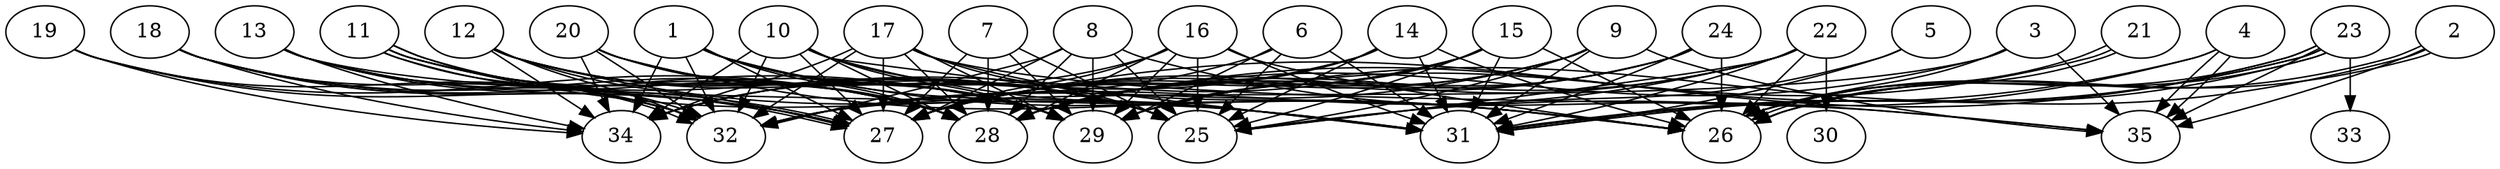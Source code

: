 // DAG automatically generated by daggen at Thu Oct  3 14:05:38 2019
// ./daggen --dot -n 35 --ccr 0.5 --fat 0.9 --regular 0.9 --density 0.9 --mindata 5242880 --maxdata 52428800 
digraph G {
  1 [size="104146944", alpha="0.16", expect_size="52073472"] 
  1 -> 25 [size ="52073472"]
  1 -> 26 [size ="52073472"]
  1 -> 27 [size ="52073472"]
  1 -> 28 [size ="52073472"]
  1 -> 29 [size ="52073472"]
  1 -> 31 [size ="52073472"]
  1 -> 32 [size ="52073472"]
  1 -> 34 [size ="52073472"]
  2 [size="21391360", alpha="0.15", expect_size="10695680"] 
  2 -> 26 [size ="10695680"]
  2 -> 26 [size ="10695680"]
  2 -> 31 [size ="10695680"]
  2 -> 35 [size ="10695680"]
  3 [size="41187328", alpha="0.17", expect_size="20593664"] 
  3 -> 26 [size ="20593664"]
  3 -> 28 [size ="20593664"]
  3 -> 32 [size ="20593664"]
  3 -> 35 [size ="20593664"]
  4 [size="18855936", alpha="0.15", expect_size="9427968"] 
  4 -> 25 [size ="9427968"]
  4 -> 28 [size ="9427968"]
  4 -> 35 [size ="9427968"]
  4 -> 35 [size ="9427968"]
  5 [size="83732480", alpha="0.10", expect_size="41866240"] 
  5 -> 25 [size ="41866240"]
  5 -> 31 [size ="41866240"]
  6 [size="78753792", alpha="0.03", expect_size="39376896"] 
  6 -> 25 [size ="39376896"]
  6 -> 29 [size ="39376896"]
  6 -> 31 [size ="39376896"]
  6 -> 32 [size ="39376896"]
  7 [size="33150976", alpha="0.19", expect_size="16575488"] 
  7 -> 25 [size ="16575488"]
  7 -> 27 [size ="16575488"]
  7 -> 28 [size ="16575488"]
  7 -> 29 [size ="16575488"]
  8 [size="14725120", alpha="0.09", expect_size="7362560"] 
  8 -> 25 [size ="7362560"]
  8 -> 27 [size ="7362560"]
  8 -> 28 [size ="7362560"]
  8 -> 29 [size ="7362560"]
  8 -> 32 [size ="7362560"]
  8 -> 35 [size ="7362560"]
  9 [size="103882752", alpha="0.04", expect_size="51941376"] 
  9 -> 25 [size ="51941376"]
  9 -> 27 [size ="51941376"]
  9 -> 28 [size ="51941376"]
  9 -> 31 [size ="51941376"]
  9 -> 32 [size ="51941376"]
  9 -> 35 [size ="51941376"]
  10 [size="61552640", alpha="0.17", expect_size="30776320"] 
  10 -> 25 [size ="30776320"]
  10 -> 26 [size ="30776320"]
  10 -> 27 [size ="30776320"]
  10 -> 28 [size ="30776320"]
  10 -> 29 [size ="30776320"]
  10 -> 31 [size ="30776320"]
  10 -> 32 [size ="30776320"]
  10 -> 34 [size ="30776320"]
  11 [size="97966080", alpha="0.06", expect_size="48983040"] 
  11 -> 25 [size ="48983040"]
  11 -> 27 [size ="48983040"]
  11 -> 27 [size ="48983040"]
  11 -> 28 [size ="48983040"]
  11 -> 31 [size ="48983040"]
  11 -> 32 [size ="48983040"]
  11 -> 32 [size ="48983040"]
  12 [size="77209600", alpha="0.05", expect_size="38604800"] 
  12 -> 25 [size ="38604800"]
  12 -> 27 [size ="38604800"]
  12 -> 28 [size ="38604800"]
  12 -> 29 [size ="38604800"]
  12 -> 31 [size ="38604800"]
  12 -> 32 [size ="38604800"]
  12 -> 34 [size ="38604800"]
  13 [size="51757056", alpha="0.20", expect_size="25878528"] 
  13 -> 27 [size ="25878528"]
  13 -> 28 [size ="25878528"]
  13 -> 29 [size ="25878528"]
  13 -> 31 [size ="25878528"]
  13 -> 32 [size ="25878528"]
  13 -> 34 [size ="25878528"]
  14 [size="37111808", alpha="0.06", expect_size="18555904"] 
  14 -> 25 [size ="18555904"]
  14 -> 26 [size ="18555904"]
  14 -> 27 [size ="18555904"]
  14 -> 28 [size ="18555904"]
  14 -> 31 [size ="18555904"]
  14 -> 34 [size ="18555904"]
  15 [size="13772800", alpha="0.06", expect_size="6886400"] 
  15 -> 25 [size ="6886400"]
  15 -> 26 [size ="6886400"]
  15 -> 27 [size ="6886400"]
  15 -> 29 [size ="6886400"]
  15 -> 31 [size ="6886400"]
  15 -> 34 [size ="6886400"]
  16 [size="58931200", alpha="0.18", expect_size="29465600"] 
  16 -> 25 [size ="29465600"]
  16 -> 26 [size ="29465600"]
  16 -> 27 [size ="29465600"]
  16 -> 28 [size ="29465600"]
  16 -> 29 [size ="29465600"]
  16 -> 31 [size ="29465600"]
  16 -> 34 [size ="29465600"]
  17 [size="71788544", alpha="0.14", expect_size="35894272"] 
  17 -> 25 [size ="35894272"]
  17 -> 26 [size ="35894272"]
  17 -> 27 [size ="35894272"]
  17 -> 28 [size ="35894272"]
  17 -> 29 [size ="35894272"]
  17 -> 32 [size ="35894272"]
  17 -> 34 [size ="35894272"]
  17 -> 35 [size ="35894272"]
  18 [size="67385344", alpha="0.17", expect_size="33692672"] 
  18 -> 27 [size ="33692672"]
  18 -> 28 [size ="33692672"]
  18 -> 29 [size ="33692672"]
  18 -> 32 [size ="33692672"]
  18 -> 34 [size ="33692672"]
  19 [size="14829568", alpha="0.04", expect_size="7414784"] 
  19 -> 27 [size ="7414784"]
  19 -> 28 [size ="7414784"]
  19 -> 32 [size ="7414784"]
  19 -> 34 [size ="7414784"]
  20 [size="34353152", alpha="0.13", expect_size="17176576"] 
  20 -> 25 [size ="17176576"]
  20 -> 26 [size ="17176576"]
  20 -> 28 [size ="17176576"]
  20 -> 29 [size ="17176576"]
  20 -> 32 [size ="17176576"]
  20 -> 34 [size ="17176576"]
  21 [size="20299776", alpha="0.01", expect_size="10149888"] 
  21 -> 26 [size ="10149888"]
  21 -> 26 [size ="10149888"]
  21 -> 29 [size ="10149888"]
  22 [size="50030592", alpha="0.12", expect_size="25015296"] 
  22 -> 25 [size ="25015296"]
  22 -> 26 [size ="25015296"]
  22 -> 27 [size ="25015296"]
  22 -> 28 [size ="25015296"]
  22 -> 30 [size ="25015296"]
  22 -> 31 [size ="25015296"]
  22 -> 32 [size ="25015296"]
  23 [size="72818688", alpha="0.09", expect_size="36409344"] 
  23 -> 26 [size ="36409344"]
  23 -> 26 [size ="36409344"]
  23 -> 27 [size ="36409344"]
  23 -> 29 [size ="36409344"]
  23 -> 31 [size ="36409344"]
  23 -> 31 [size ="36409344"]
  23 -> 33 [size ="36409344"]
  23 -> 35 [size ="36409344"]
  24 [size="71665664", alpha="0.08", expect_size="35832832"] 
  24 -> 26 [size ="35832832"]
  24 -> 27 [size ="35832832"]
  24 -> 28 [size ="35832832"]
  24 -> 29 [size ="35832832"]
  24 -> 31 [size ="35832832"]
  25 [size="99033088", alpha="0.02", expect_size="49516544"] 
  26 [size="31766528", alpha="0.11", expect_size="15883264"] 
  27 [size="22906880", alpha="0.05", expect_size="11453440"] 
  28 [size="90646528", alpha="0.19", expect_size="45323264"] 
  29 [size="75976704", alpha="0.14", expect_size="37988352"] 
  30 [size="95455232", alpha="0.19", expect_size="47727616"] 
  31 [size="60512256", alpha="0.03", expect_size="30256128"] 
  32 [size="64815104", alpha="0.00", expect_size="32407552"] 
  33 [size="24895488", alpha="0.07", expect_size="12447744"] 
  34 [size="65828864", alpha="0.19", expect_size="32914432"] 
  35 [size="101615616", alpha="0.12", expect_size="50807808"] 
}

